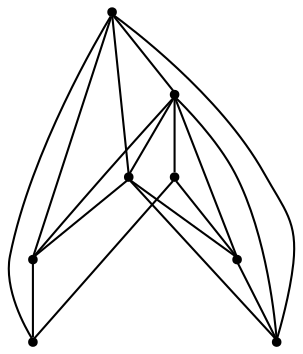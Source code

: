graph {
  node [shape=point,comment="{\"directed\":false,\"doi\":\"10.1007/3-540-46648-7_18\",\"figure\":\"? (1)\"}"]

  v0 [pos="722.090265018009,357.061076238816"]
  v1 [pos="722.090265018009,605.103473112036"]
  v2 [pos="722.090265018009,481.0822905727161"]
  v3 [pos="474.30929069083385,481.0822905727161"]
  v4 [pos="598.0747553931725,357.061076238816"]
  v5 [pos="474.30929069083385,605.103473112036"]
  v6 [pos="474.30929069083385,357.061076238816"]
  v7 [pos="598.0747553931724,605.103473112036"]

  v0 -- v5 [id="-1",pos="722.090265018009,357.061076238816 747.0933742671687,362.06195037328257 772.096499412887,372.06363505305524 793.0991601435824,386.0660953473938 839.1048824337607,416.0712765650328 873.1091478926344,465.07944247109475 884.1105204133011,518.0886383483639 895.1118929339677,572.0979645401142 884.1105204133011,630.1078119897886 854.106782955686,676.1155869524075 824.1029819118355,722.1236162716679 776.0970274141456,755.1291884327501 722.0902491214501,766.1311306053246 669.0836187256282,778.1329487357388 611.0763760179096,767.1312609198056 565.0706537277313,737.1260797021666 519.0648678513174,707.1208984845276 485.0606341855616,658.1124782218242 474.30929069083385,605.103473112036"]
  v7 -- v1 [id="-2",pos="598.0747553931724,605.103473112036 722.090265018009,605.103473112036 722.090265018009,605.103473112036 722.090265018009,605.103473112036"]
  v7 -- v6 [id="-3",pos="598.0747553931724,605.103473112036 474.30929069083385,357.061076238816 474.30929069083385,357.061076238816 474.30929069083385,357.061076238816"]
  v7 -- v4 [id="-4",pos="598.0747553931724,605.103473112036 598.0747553931725,357.061076238816 598.0747553931725,357.061076238816 598.0747553931725,357.061076238816"]
  v7 -- v0 [id="-5",pos="598.0747553931724,605.103473112036 722.090265018009,357.061076238816 722.090265018009,357.061076238816 722.090265018009,357.061076238816"]
  v1 -- v2 [id="-6",pos="722.090265018009,605.103473112036 722.090265018009,481.0822905727161 722.090265018009,481.0822905727161 722.090265018009,481.0822905727161"]
  v2 -- v0 [id="-7",pos="722.090265018009,481.0822905727161 722.090265018009,357.061076238816 722.090265018009,357.061076238816 722.090265018009,357.061076238816"]
  v5 -- v3 [id="-8",pos="474.30929069083385,605.103473112036 474.30929069083385,481.0822905727161 474.30929069083385,481.0822905727161 474.30929069083385,481.0822905727161"]
  v5 -- v7 [id="-9",pos="474.30929069083385,605.103473112036 598.0747553931724,605.103473112036 598.0747553931724,605.103473112036 598.0747553931724,605.103473112036"]
  v0 -- v1 [id="-10",pos="722.090265018009,357.061076238816 740.0925297477604,360.0615625659997 756.0945145803238,367.06272912400846 771.0963515160136,377.064540982102 798.099772455479,396.0676528488457 818.1022852893009,426.0728340664848 823.1028976011975,458.0782759130859 829.1036578099676,491.0841024308096 822.102749704324,525.0898049063728 803.1003847673757,552.0943408239273 784.0980198304272,580.0992614126042 755.0943666834503,599.1025004576686 722.090265018009,605.103473112036"]
  v6 -- v5 [id="-11",pos="474.30929069083385,357.061076238816 457.0571289354581,360.0615625659997 440.05499620602126,367.06272912400846 425.0531274772137,377.064540982102 398.04973833086603,396.0676528488457 379.04737339391767,426.0728340664848 373.0466131851476,458.0782759130859 367.04588476949516,491.0841024308096 374.046761082021,525.0898049063728 393.0491260189694,552.0943408239273 412.05149095591776,580.0992614126042 442.05526020665053,599.1025004576686 474.30929069083385,605.103473112036"]
  v5 -- v1 [id="-12",pos="474.30929069083385,605.103473112036 480.05999008054727,637.1089785477975 499.0623868106133,667.1141597654366 527.0658920607168,686.1173988105011 554.0692812070646,705.1206378555655 588.0734830797028,712.1218044135744 621.0776006417028,706.1207681700466 653.0816338930649,700.1197319265187 683.0853713506799,681.1164928814543 702.0877362876283,654.1119569639 712.089024497657,639.1092391767596 719.0898690170651,622.1065151172988 722.090265018009,605.103473112036"]
  v4 -- v5 [id="-13",pos="598.0747553931725,357.061076238816 584.0730186646796,323.0552147903518 558.0697456220877,293.05016075103345 526.0657441638433,274.046921705969 486.06075028931735,249.04264641737677 435.05438389412467,241.0412223665661 389.0486298108286,252.04316453914066 343.0428757275325,263.04497953339444 302.03776574925075,293.05016075103345 277.0346406035323,334.05715696292634 252.03149956125498,375.0641531748191 244.0305071449733,425.0727037520037 255.03187966564002,471.0804787146226 266.0332521863067,517.0885080338829 297.03712164423644,559.095507381936 337.0421155187624,583.0996523560473 378.0472572901619,608.1039276446395 428.0535075815988,616.1054788737711 474.30929069083385,605.103473112036"]
  v6 -- v4 [id="-14",pos="474.30929069083385,357.061076238816 598.0747553931725,357.061076238816 598.0747553931725,357.061076238816 598.0747553931725,357.061076238816"]
  v3 -- v2 [id="-15",pos="474.30929069083385,481.0822905727161 495.0618906024725,522.0894139629297 515.0643716431766,564.0964133109828 536.0670005807542,605.1035367011964 536.0670005807542,621.1061304461762 543.0679086863978,637.1089785477975 554.0692812070646,649.1110510348532 566.0707380383693,660.1129932074277 582.0727228709326,667.1141597654366 598.0747712897313,667.1141597654366 614.0767561222947,667.1141597654366 631.0788888517314,660.1129932074277 642.0802613723981,649.1110510348532 654.0817817899384,637.1089785477975 660.082478412473,621.1061304461762 660.082478412473,605.1035367011964 681.0851391431684,564.0964133109828 702.0877362876283,522.0894139629297 722.090265018009,481.0822905727161"]
  v4 -- v0 [id="-16",pos="598.0747553931725,357.061076238816 722.090265018009,357.061076238816 722.090265018009,357.061076238816 722.090265018009,357.061076238816"]
  v3 -- v6 [id="-17",pos="474.30929069083385,481.0822905727161 474.30929069083385,357.061076238816 474.30929069083385,357.061076238816 474.30929069083385,357.061076238816"]
}